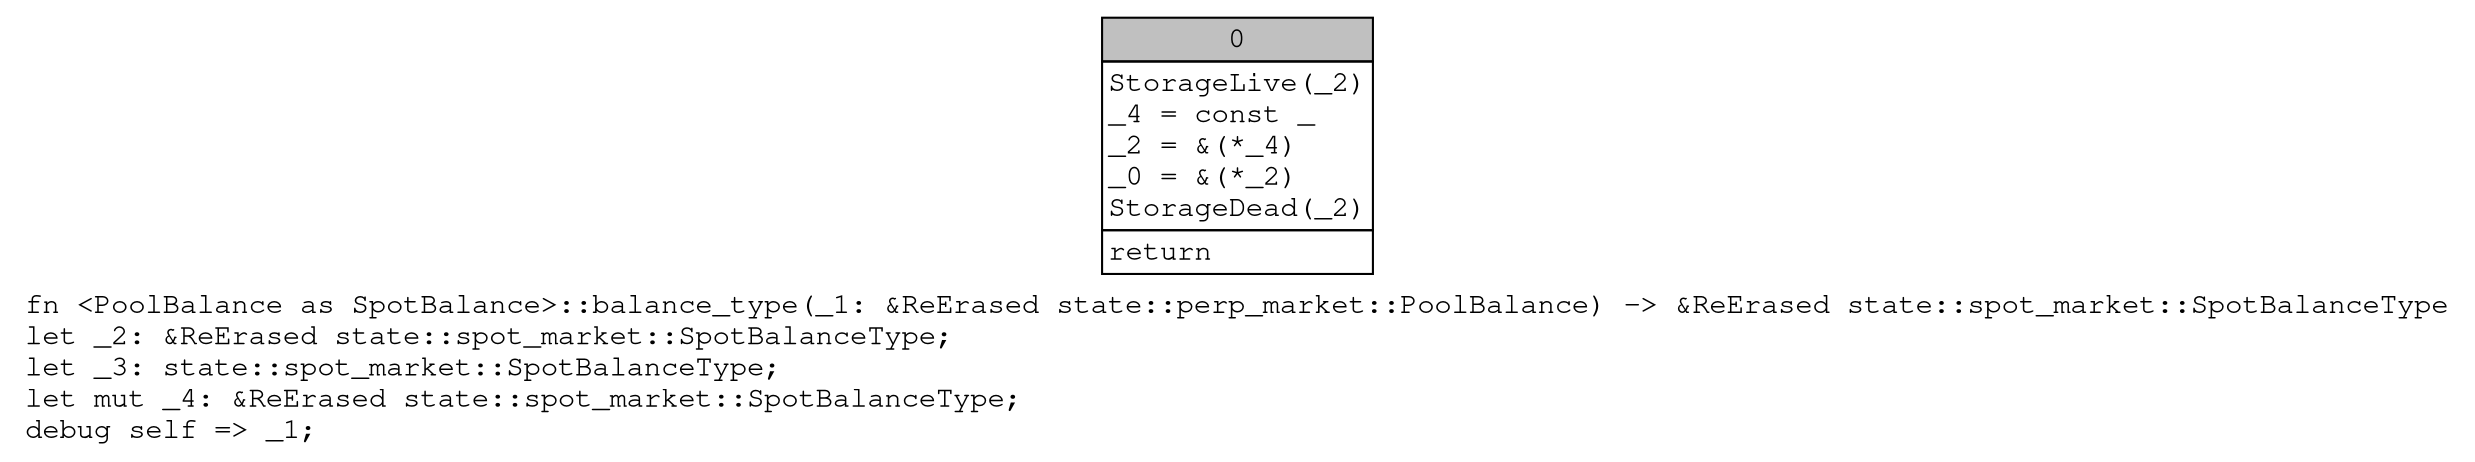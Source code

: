 digraph Mir_0_3817 {
    graph [fontname="Courier, monospace"];
    node [fontname="Courier, monospace"];
    edge [fontname="Courier, monospace"];
    label=<fn &lt;PoolBalance as SpotBalance&gt;::balance_type(_1: &amp;ReErased state::perp_market::PoolBalance) -&gt; &amp;ReErased state::spot_market::SpotBalanceType<br align="left"/>let _2: &amp;ReErased state::spot_market::SpotBalanceType;<br align="left"/>let _3: state::spot_market::SpotBalanceType;<br align="left"/>let mut _4: &amp;ReErased state::spot_market::SpotBalanceType;<br align="left"/>debug self =&gt; _1;<br align="left"/>>;
    bb0__0_3817 [shape="none", label=<<table border="0" cellborder="1" cellspacing="0"><tr><td bgcolor="gray" align="center" colspan="1">0</td></tr><tr><td align="left" balign="left">StorageLive(_2)<br/>_4 = const _<br/>_2 = &amp;(*_4)<br/>_0 = &amp;(*_2)<br/>StorageDead(_2)<br/></td></tr><tr><td align="left">return</td></tr></table>>];
}
